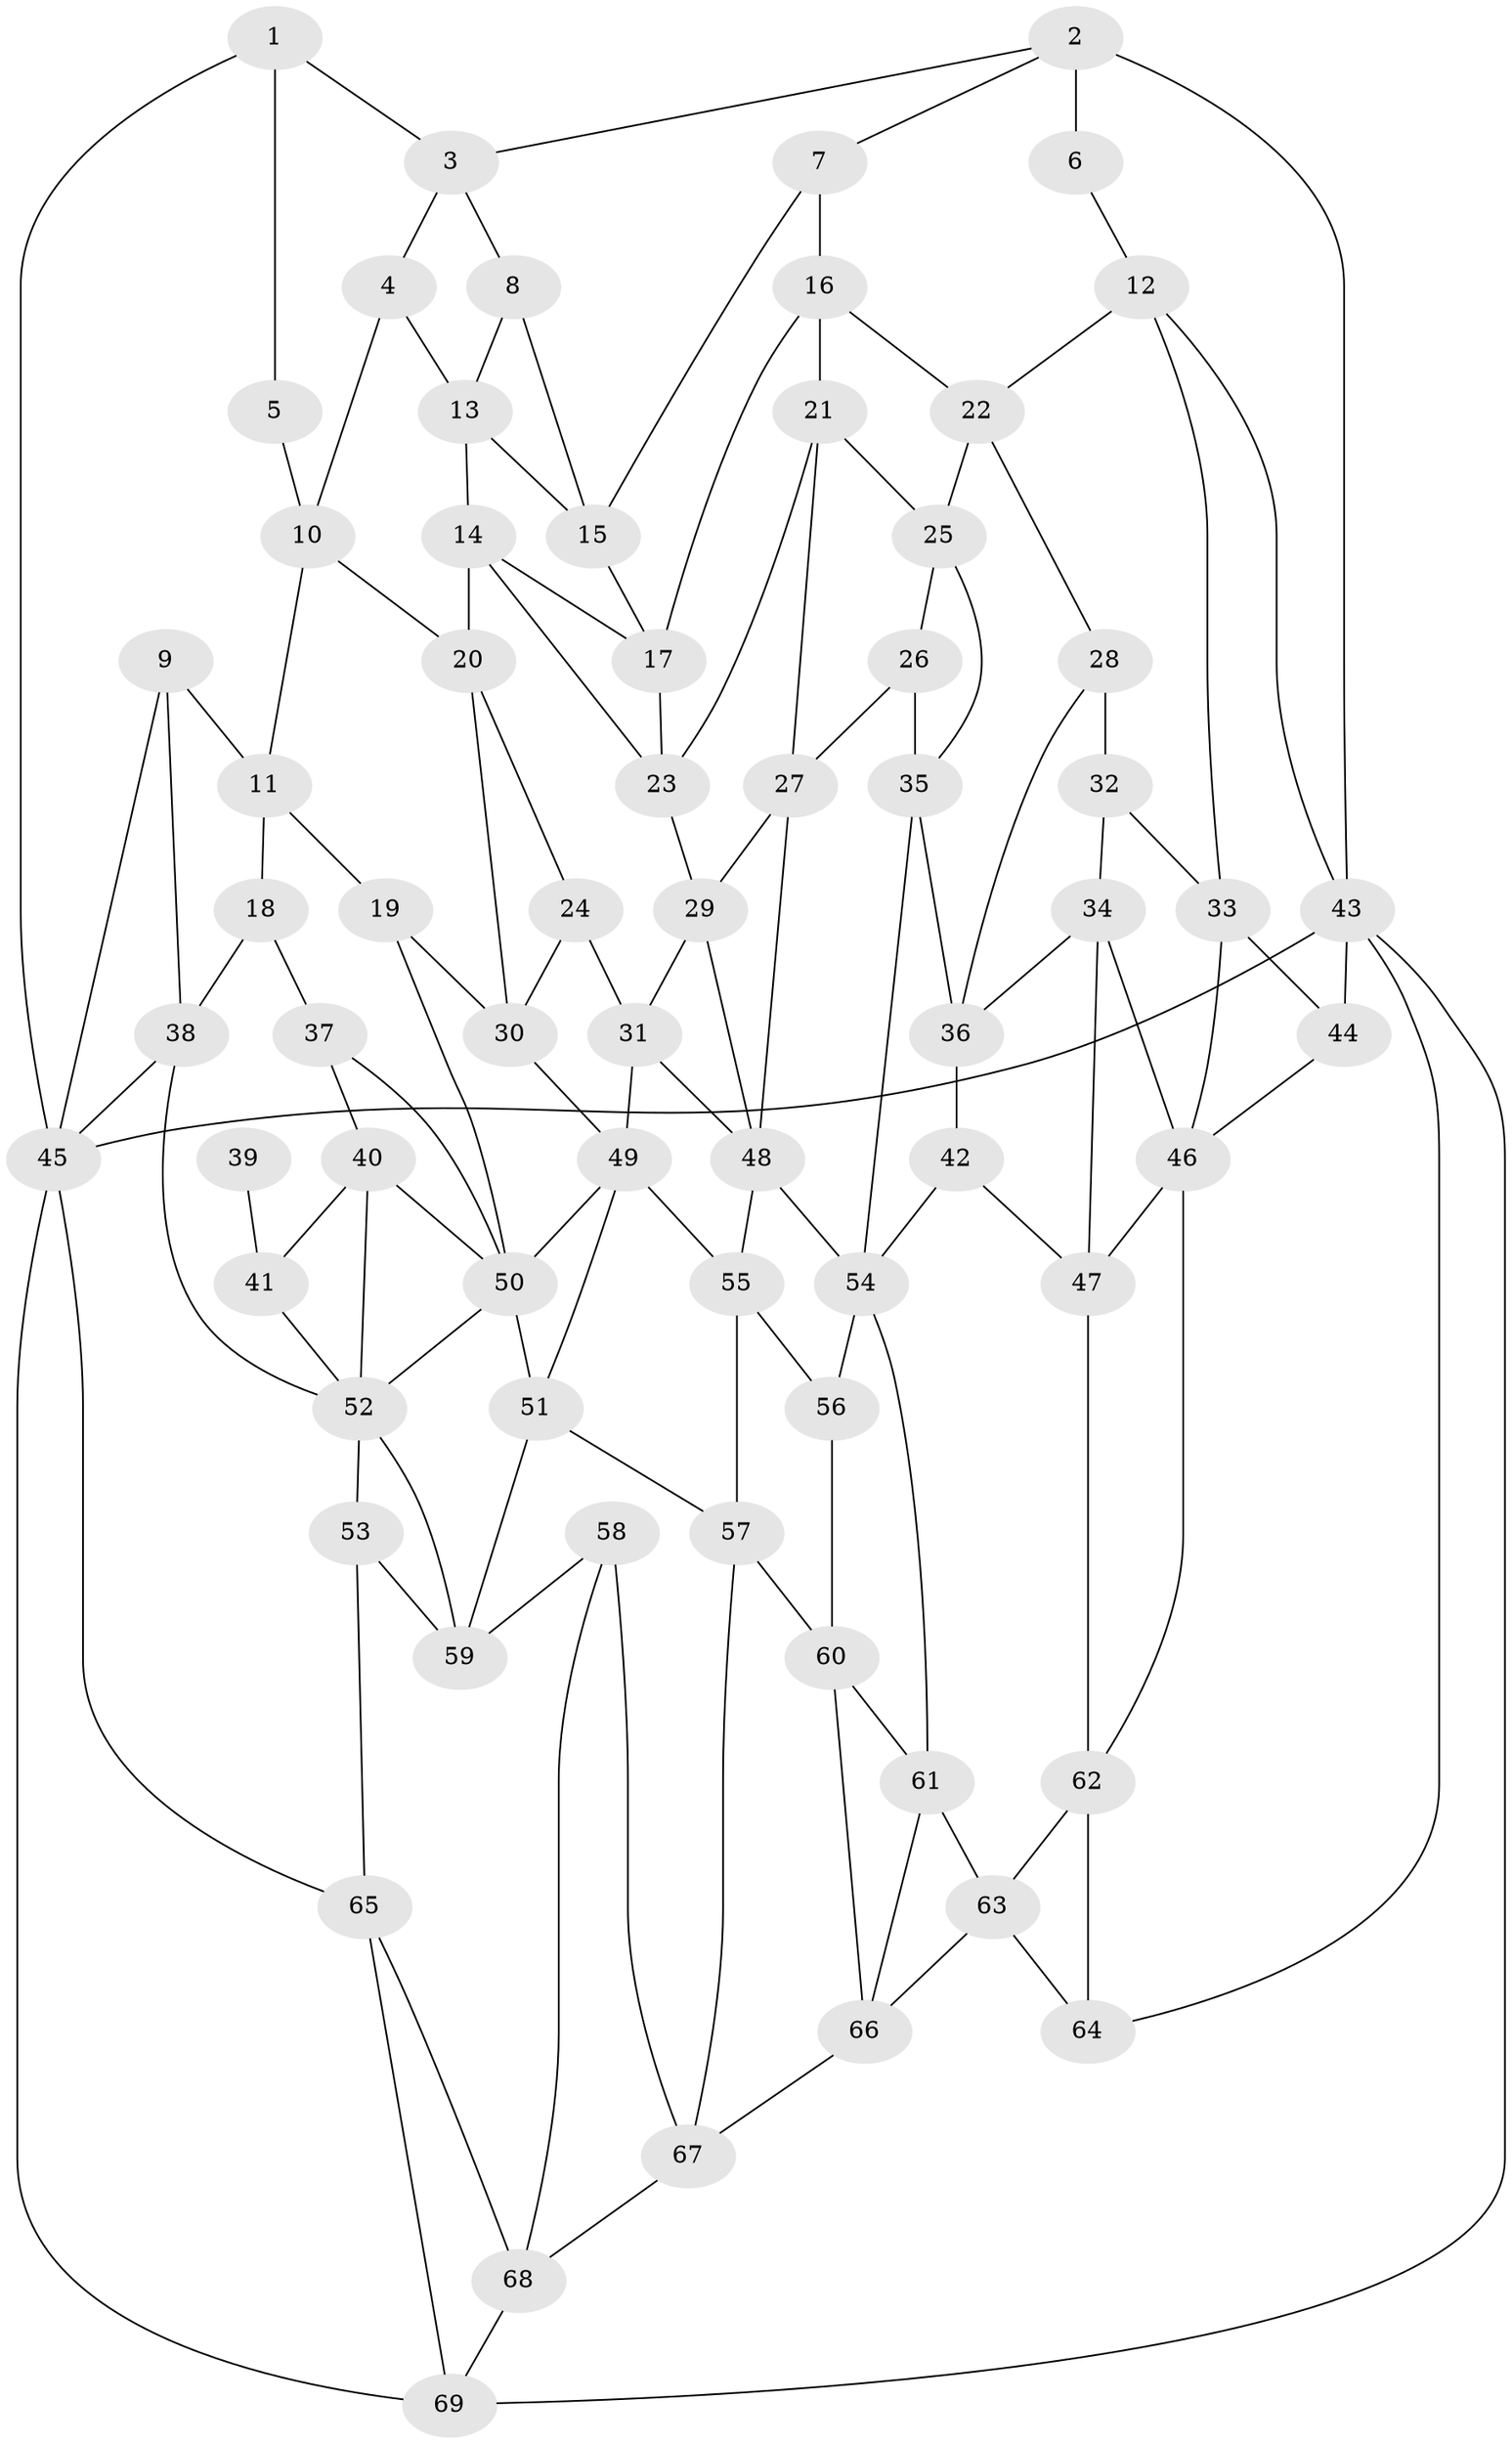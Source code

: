 // original degree distribution, {3: 0.0364963503649635, 4: 0.1897810218978102, 5: 0.5620437956204379, 6: 0.2116788321167883}
// Generated by graph-tools (version 1.1) at 2025/27/03/09/25 03:27:09]
// undirected, 69 vertices, 131 edges
graph export_dot {
graph [start="1"]
  node [color=gray90,style=filled];
  1;
  2;
  3;
  4;
  5;
  6;
  7;
  8;
  9;
  10;
  11;
  12;
  13;
  14;
  15;
  16;
  17;
  18;
  19;
  20;
  21;
  22;
  23;
  24;
  25;
  26;
  27;
  28;
  29;
  30;
  31;
  32;
  33;
  34;
  35;
  36;
  37;
  38;
  39;
  40;
  41;
  42;
  43;
  44;
  45;
  46;
  47;
  48;
  49;
  50;
  51;
  52;
  53;
  54;
  55;
  56;
  57;
  58;
  59;
  60;
  61;
  62;
  63;
  64;
  65;
  66;
  67;
  68;
  69;
  1 -- 3 [weight=1.0];
  1 -- 5 [weight=1.0];
  1 -- 45 [weight=1.0];
  2 -- 3 [weight=1.0];
  2 -- 6 [weight=2.0];
  2 -- 7 [weight=1.0];
  2 -- 43 [weight=1.0];
  3 -- 4 [weight=1.0];
  3 -- 8 [weight=1.0];
  4 -- 10 [weight=1.0];
  4 -- 13 [weight=1.0];
  5 -- 10 [weight=1.0];
  6 -- 12 [weight=1.0];
  7 -- 15 [weight=1.0];
  7 -- 16 [weight=1.0];
  8 -- 13 [weight=1.0];
  8 -- 15 [weight=1.0];
  9 -- 11 [weight=1.0];
  9 -- 38 [weight=1.0];
  9 -- 45 [weight=1.0];
  10 -- 11 [weight=1.0];
  10 -- 20 [weight=1.0];
  11 -- 18 [weight=1.0];
  11 -- 19 [weight=1.0];
  12 -- 22 [weight=1.0];
  12 -- 33 [weight=1.0];
  12 -- 43 [weight=1.0];
  13 -- 14 [weight=1.0];
  13 -- 15 [weight=1.0];
  14 -- 17 [weight=1.0];
  14 -- 20 [weight=1.0];
  14 -- 23 [weight=1.0];
  15 -- 17 [weight=1.0];
  16 -- 17 [weight=1.0];
  16 -- 21 [weight=1.0];
  16 -- 22 [weight=1.0];
  17 -- 23 [weight=1.0];
  18 -- 37 [weight=1.0];
  18 -- 38 [weight=1.0];
  19 -- 30 [weight=1.0];
  19 -- 50 [weight=1.0];
  20 -- 24 [weight=1.0];
  20 -- 30 [weight=1.0];
  21 -- 23 [weight=1.0];
  21 -- 25 [weight=1.0];
  21 -- 27 [weight=1.0];
  22 -- 25 [weight=1.0];
  22 -- 28 [weight=1.0];
  23 -- 29 [weight=1.0];
  24 -- 30 [weight=1.0];
  24 -- 31 [weight=1.0];
  25 -- 26 [weight=1.0];
  25 -- 35 [weight=1.0];
  26 -- 27 [weight=1.0];
  26 -- 35 [weight=1.0];
  27 -- 29 [weight=1.0];
  27 -- 48 [weight=1.0];
  28 -- 32 [weight=2.0];
  28 -- 36 [weight=1.0];
  29 -- 31 [weight=1.0];
  29 -- 48 [weight=1.0];
  30 -- 49 [weight=1.0];
  31 -- 48 [weight=1.0];
  31 -- 49 [weight=1.0];
  32 -- 33 [weight=1.0];
  32 -- 34 [weight=1.0];
  33 -- 44 [weight=1.0];
  33 -- 46 [weight=1.0];
  34 -- 36 [weight=1.0];
  34 -- 46 [weight=1.0];
  34 -- 47 [weight=1.0];
  35 -- 36 [weight=1.0];
  35 -- 54 [weight=1.0];
  36 -- 42 [weight=1.0];
  37 -- 40 [weight=1.0];
  37 -- 50 [weight=1.0];
  38 -- 45 [weight=1.0];
  38 -- 52 [weight=1.0];
  39 -- 41 [weight=2.0];
  40 -- 41 [weight=1.0];
  40 -- 50 [weight=1.0];
  40 -- 52 [weight=1.0];
  41 -- 52 [weight=1.0];
  42 -- 47 [weight=1.0];
  42 -- 54 [weight=1.0];
  43 -- 44 [weight=2.0];
  43 -- 45 [weight=1.0];
  43 -- 64 [weight=1.0];
  43 -- 69 [weight=1.0];
  44 -- 46 [weight=1.0];
  45 -- 65 [weight=1.0];
  45 -- 69 [weight=1.0];
  46 -- 47 [weight=2.0];
  46 -- 62 [weight=1.0];
  47 -- 62 [weight=1.0];
  48 -- 54 [weight=2.0];
  48 -- 55 [weight=1.0];
  49 -- 50 [weight=1.0];
  49 -- 51 [weight=1.0];
  49 -- 55 [weight=1.0];
  50 -- 51 [weight=1.0];
  50 -- 52 [weight=1.0];
  51 -- 57 [weight=1.0];
  51 -- 59 [weight=1.0];
  52 -- 53 [weight=1.0];
  52 -- 59 [weight=1.0];
  53 -- 59 [weight=1.0];
  53 -- 65 [weight=1.0];
  54 -- 56 [weight=1.0];
  54 -- 61 [weight=1.0];
  55 -- 56 [weight=1.0];
  55 -- 57 [weight=1.0];
  56 -- 60 [weight=1.0];
  57 -- 60 [weight=1.0];
  57 -- 67 [weight=1.0];
  58 -- 59 [weight=1.0];
  58 -- 67 [weight=1.0];
  58 -- 68 [weight=1.0];
  60 -- 61 [weight=1.0];
  60 -- 66 [weight=1.0];
  61 -- 63 [weight=1.0];
  61 -- 66 [weight=1.0];
  62 -- 63 [weight=1.0];
  62 -- 64 [weight=1.0];
  63 -- 64 [weight=1.0];
  63 -- 66 [weight=1.0];
  65 -- 68 [weight=1.0];
  65 -- 69 [weight=1.0];
  66 -- 67 [weight=1.0];
  67 -- 68 [weight=1.0];
  68 -- 69 [weight=1.0];
}
